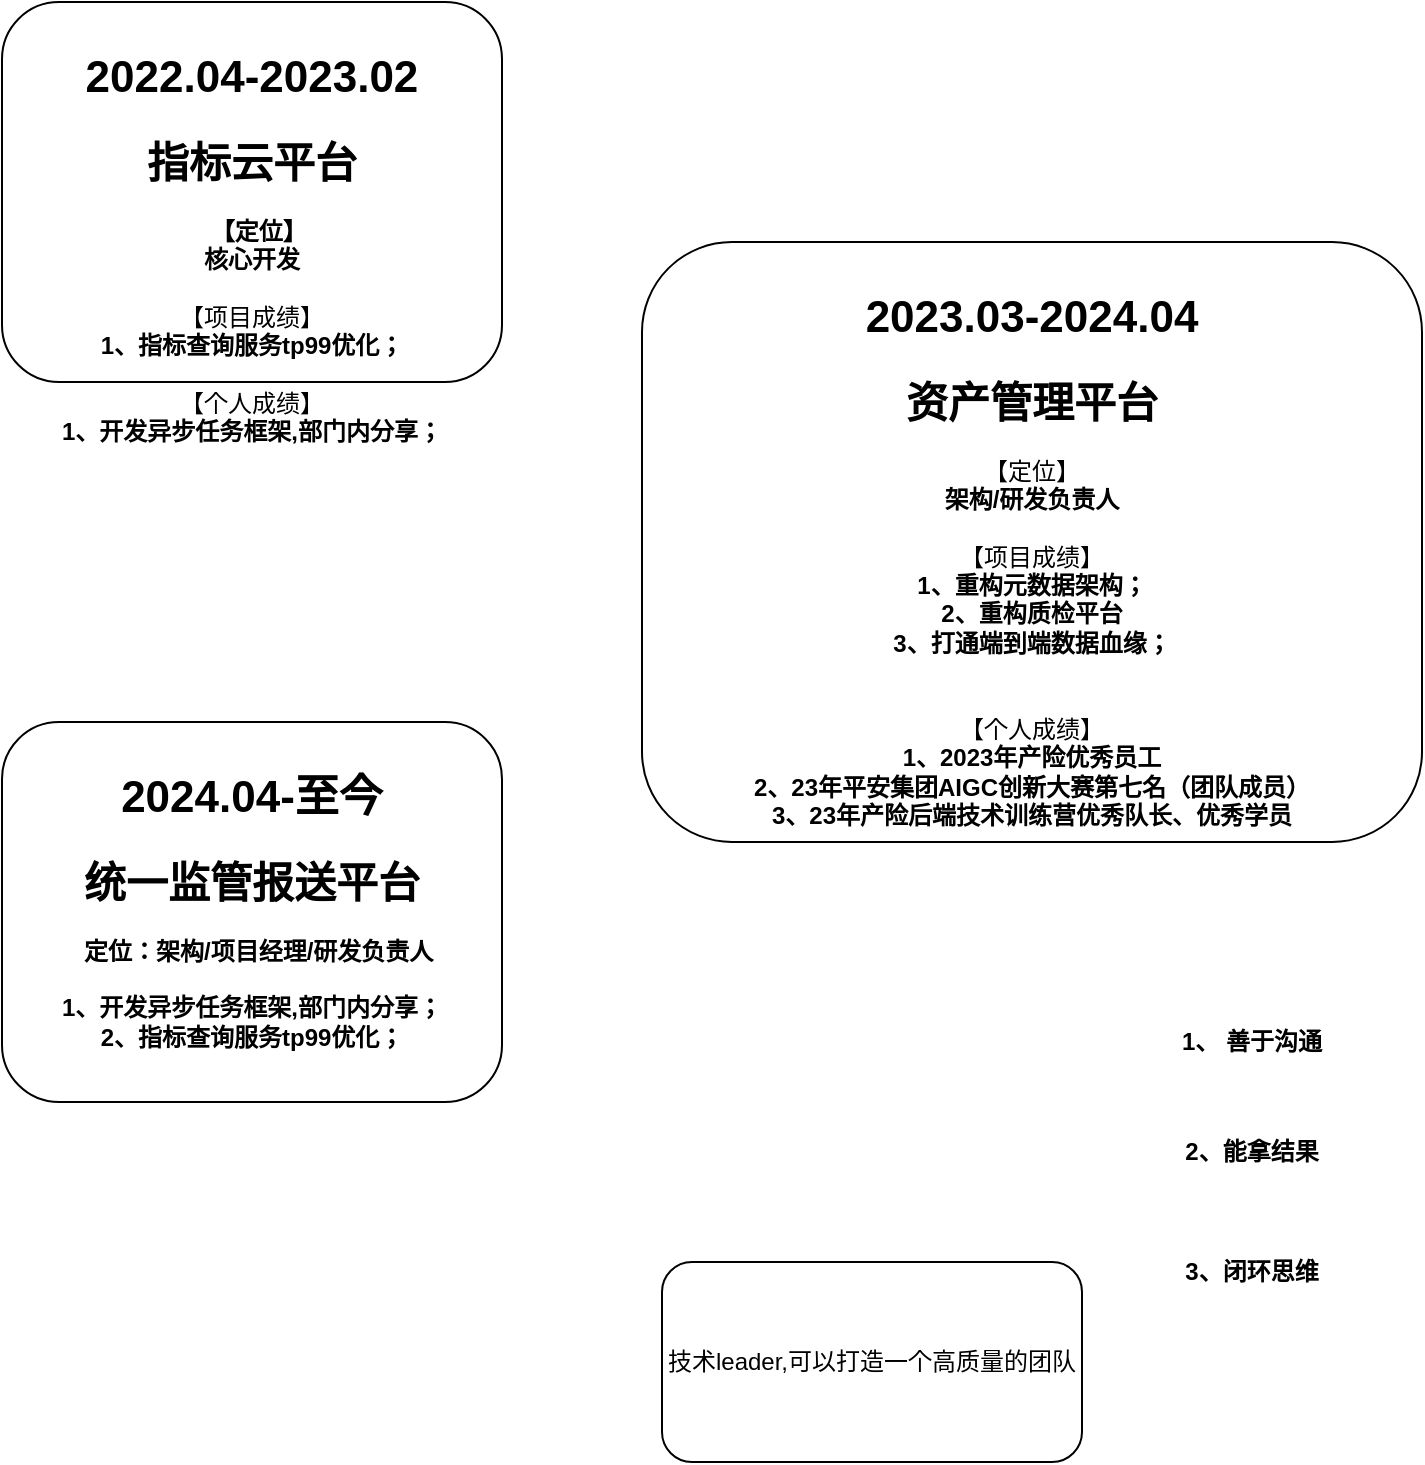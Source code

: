 <mxfile version="24.6.5" type="github" pages="3">
  <diagram name="个人履历" id="IWwo7FjKMm7bNn32PKfu">
    <mxGraphModel dx="954" dy="606" grid="1" gridSize="10" guides="1" tooltips="1" connect="1" arrows="1" fold="1" page="1" pageScale="1" pageWidth="1169" pageHeight="827" math="0" shadow="0">
      <root>
        <mxCell id="0" />
        <mxCell id="1" parent="0" />
        <mxCell id="q5TmISiHZqiKsyFEUvU4-1" value="&lt;h1&gt;&lt;font style=&quot;font-size: 22px;&quot;&gt;2022.04-2023.02&lt;/font&gt;&lt;/h1&gt;&lt;div&gt;&lt;span style=&quot;font-size: 21px;&quot;&gt;&lt;b&gt;指标云平台&lt;/b&gt;&lt;/span&gt;&lt;/div&gt;&lt;div&gt;&lt;br&gt;&lt;/div&gt;&lt;div&gt;&lt;b&gt;&amp;nbsp;&amp;nbsp;【定位】&lt;/b&gt;&lt;/div&gt;&lt;div&gt;&lt;b style=&quot;background-color: initial;&quot;&gt;核心开发&lt;/b&gt;&lt;/div&gt;&lt;div&gt;&lt;b style=&quot;background-color: initial;&quot;&gt;&lt;br&gt;&lt;/b&gt;&lt;/div&gt;&lt;div&gt;&lt;span style=&quot;background-color: initial;&quot;&gt;【项目成绩&lt;/span&gt;&lt;span style=&quot;background-color: initial;&quot;&gt;】&lt;/span&gt;&lt;br&gt;&lt;/div&gt;&lt;div&gt;&lt;b style=&quot;background-color: initial;&quot;&gt;1、指标查询服务tp99优化；&lt;/b&gt;&lt;/div&gt;&lt;div&gt;&lt;b style=&quot;background-color: initial;&quot;&gt;&lt;br&gt;&lt;/b&gt;&lt;/div&gt;&lt;div&gt;【个人成绩】&lt;/div&gt;&lt;div&gt;&lt;div&gt;&lt;b&gt;1、开发异步任务框架,部门内分享；&lt;/b&gt;&lt;/div&gt;&lt;/div&gt;&lt;div&gt;&lt;b&gt;&lt;br&gt;&lt;/b&gt;&lt;/div&gt;&lt;div&gt;&lt;b&gt;&lt;br&gt;&lt;/b&gt;&lt;/div&gt;" style="rounded=1;whiteSpace=wrap;html=1;horizontal=1;verticalAlign=top;" vertex="1" parent="1">
          <mxGeometry x="130" y="10" width="250" height="190" as="geometry" />
        </mxCell>
        <mxCell id="q5TmISiHZqiKsyFEUvU4-4" value="1、 善于沟通" style="text;html=1;align=center;verticalAlign=middle;whiteSpace=wrap;rounded=0;fontStyle=1" vertex="1" parent="1">
          <mxGeometry x="670" y="510" width="170" height="40" as="geometry" />
        </mxCell>
        <mxCell id="q5TmISiHZqiKsyFEUvU4-5" value="2、能拿结果" style="text;html=1;align=center;verticalAlign=middle;whiteSpace=wrap;rounded=0;fontStyle=1" vertex="1" parent="1">
          <mxGeometry x="670" y="570" width="170" height="30" as="geometry" />
        </mxCell>
        <mxCell id="q5TmISiHZqiKsyFEUvU4-6" value="3、闭环思维" style="text;html=1;align=center;verticalAlign=middle;whiteSpace=wrap;rounded=0;fontStyle=1" vertex="1" parent="1">
          <mxGeometry x="695" y="630" width="120" height="30" as="geometry" />
        </mxCell>
        <mxCell id="q5TmISiHZqiKsyFEUvU4-8" value="技术leader,可以打造一个高质量的团队" style="rounded=1;whiteSpace=wrap;html=1;" vertex="1" parent="1">
          <mxGeometry x="460" y="640" width="210" height="100" as="geometry" />
        </mxCell>
        <mxCell id="q5TmISiHZqiKsyFEUvU4-9" value="&lt;h1&gt;&lt;font style=&quot;font-size: 22px;&quot;&gt;2023.03-2024.04&lt;/font&gt;&lt;/h1&gt;&lt;div&gt;&lt;span style=&quot;font-size: 21px;&quot;&gt;&lt;b&gt;资产管理平台&lt;/b&gt;&lt;/span&gt;&lt;/div&gt;&lt;div&gt;&lt;b style=&quot;background-color: initial;&quot;&gt;&lt;br&gt;&lt;/b&gt;&lt;/div&gt;&lt;div&gt;&lt;span style=&quot;background-color: initial;&quot;&gt;【定位】&lt;/span&gt;&lt;br&gt;&lt;/div&gt;&lt;div&gt;&lt;b&gt;架构/研发负责人&lt;/b&gt;&lt;/div&gt;&lt;div&gt;&lt;br&gt;&lt;/div&gt;&lt;div&gt;【项目成绩】&lt;/div&gt;&lt;div&gt;&lt;b&gt;1、重构元数据架构；&lt;/b&gt;&lt;/div&gt;&lt;div&gt;&lt;b&gt;2、重构质检平台&lt;/b&gt;&lt;/div&gt;&lt;div&gt;&lt;b&gt;3、打通端到端数据血缘；&lt;/b&gt;&lt;/div&gt;&lt;div&gt;&lt;b&gt;&lt;br&gt;&lt;/b&gt;&lt;/div&gt;&lt;div&gt;&lt;b&gt;&lt;br&gt;&lt;/b&gt;&lt;/div&gt;&lt;div&gt;【个人成绩】&lt;/div&gt;&lt;div&gt;&lt;b&gt;1、2023年产险优秀员工&lt;/b&gt;&lt;/div&gt;&lt;div&gt;&lt;b&gt;2、23年平安集团AIGC创新大赛第七名（团队成员）&lt;/b&gt;&lt;/div&gt;&lt;div&gt;&lt;b&gt;3、23年产险后端技术训练营优秀队长、优秀学员&lt;/b&gt;&lt;/div&gt;" style="rounded=1;whiteSpace=wrap;html=1;horizontal=1;verticalAlign=top;" vertex="1" parent="1">
          <mxGeometry x="450" y="130" width="390" height="300" as="geometry" />
        </mxCell>
        <mxCell id="q5TmISiHZqiKsyFEUvU4-11" value="&lt;h1&gt;&lt;font style=&quot;font-size: 22px;&quot;&gt;2024.04-至今&lt;/font&gt;&lt;/h1&gt;&lt;div&gt;&lt;span style=&quot;font-size: 21px;&quot;&gt;&lt;b&gt;统一监管报送平台&lt;/b&gt;&lt;/span&gt;&lt;/div&gt;&lt;div&gt;&lt;br&gt;&lt;/div&gt;&lt;div&gt;&amp;nbsp;&lt;b&gt; 定位：架构/项目经理/研发负责人&lt;/b&gt;&lt;/div&gt;&lt;div&gt;&lt;br&gt;&lt;/div&gt;&lt;div&gt;&lt;b&gt;1、开发异步任务框架,部门内分享；&lt;/b&gt;&lt;/div&gt;&lt;div&gt;&lt;b&gt;2、指标查询服务tp99优化；&lt;/b&gt;&lt;/div&gt;" style="rounded=1;whiteSpace=wrap;html=1;horizontal=1;verticalAlign=top;" vertex="1" parent="1">
          <mxGeometry x="130" y="370" width="250" height="190" as="geometry" />
        </mxCell>
      </root>
    </mxGraphModel>
  </diagram>
  <diagram id="AuDwMzB07RzVGUcIY8mz" name="能力优势">
    <mxGraphModel dx="954" dy="606" grid="1" gridSize="10" guides="1" tooltips="1" connect="1" arrows="1" fold="1" page="1" pageScale="1" pageWidth="1169" pageHeight="827" math="0" shadow="0">
      <root>
        <mxCell id="0" />
        <mxCell id="1" parent="0" />
      </root>
    </mxGraphModel>
  </diagram>
  <diagram id="b9PmHP5DALk2ddLWU33-" name="未来规划">
    <mxGraphModel dx="954" dy="606" grid="1" gridSize="10" guides="1" tooltips="1" connect="1" arrows="1" fold="1" page="1" pageScale="1" pageWidth="1169" pageHeight="827" math="0" shadow="0">
      <root>
        <mxCell id="0" />
        <mxCell id="1" parent="0" />
      </root>
    </mxGraphModel>
  </diagram>
</mxfile>
